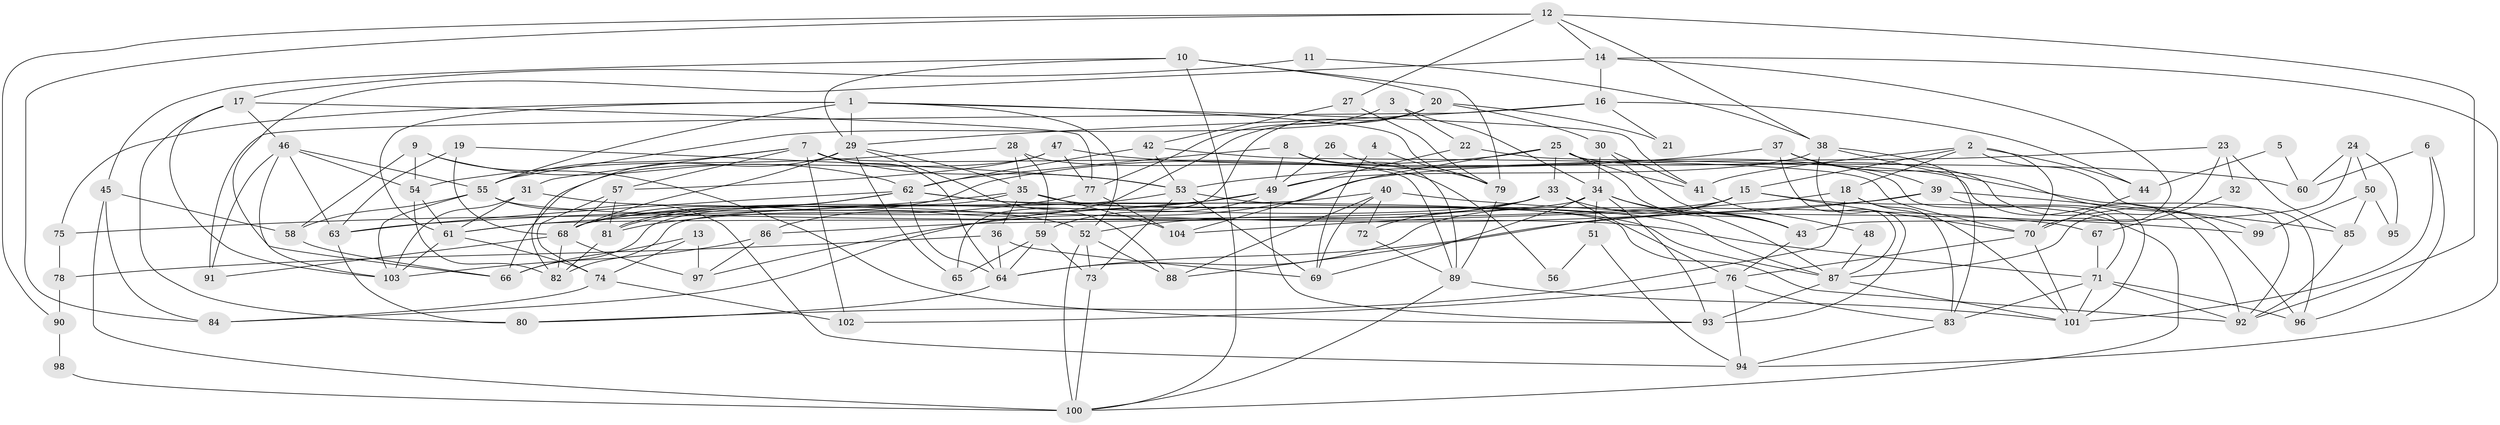 // original degree distribution, {5: 0.1891891891891892, 3: 0.27702702702702703, 4: 0.30405405405405406, 2: 0.10135135135135136, 6: 0.0945945945945946, 7: 0.033783783783783786}
// Generated by graph-tools (version 1.1) at 2025/37/03/04/25 23:37:02]
// undirected, 104 vertices, 246 edges
graph export_dot {
  node [color=gray90,style=filled];
  1;
  2;
  3;
  4;
  5;
  6;
  7;
  8;
  9;
  10;
  11;
  12;
  13;
  14;
  15;
  16;
  17;
  18;
  19;
  20;
  21;
  22;
  23;
  24;
  25;
  26;
  27;
  28;
  29;
  30;
  31;
  32;
  33;
  34;
  35;
  36;
  37;
  38;
  39;
  40;
  41;
  42;
  43;
  44;
  45;
  46;
  47;
  48;
  49;
  50;
  51;
  52;
  53;
  54;
  55;
  56;
  57;
  58;
  59;
  60;
  61;
  62;
  63;
  64;
  65;
  66;
  67;
  68;
  69;
  70;
  71;
  72;
  73;
  74;
  75;
  76;
  77;
  78;
  79;
  80;
  81;
  82;
  83;
  84;
  85;
  86;
  87;
  88;
  89;
  90;
  91;
  92;
  93;
  94;
  95;
  96;
  97;
  98;
  99;
  100;
  101;
  102;
  103;
  104;
  1 -- 29 [weight=1.0];
  1 -- 41 [weight=1.0];
  1 -- 52 [weight=1.0];
  1 -- 55 [weight=1.0];
  1 -- 61 [weight=1.0];
  1 -- 75 [weight=1.0];
  1 -- 79 [weight=1.0];
  2 -- 15 [weight=1.0];
  2 -- 18 [weight=1.0];
  2 -- 41 [weight=1.0];
  2 -- 44 [weight=1.0];
  2 -- 70 [weight=1.0];
  2 -- 96 [weight=1.0];
  3 -- 22 [weight=1.0];
  3 -- 34 [weight=1.0];
  3 -- 77 [weight=1.0];
  4 -- 69 [weight=1.0];
  4 -- 79 [weight=1.0];
  5 -- 44 [weight=1.0];
  5 -- 60 [weight=1.0];
  6 -- 60 [weight=1.0];
  6 -- 96 [weight=1.0];
  6 -- 101 [weight=1.0];
  7 -- 31 [weight=1.0];
  7 -- 53 [weight=1.0];
  7 -- 55 [weight=1.0];
  7 -- 57 [weight=1.0];
  7 -- 64 [weight=1.0];
  7 -- 89 [weight=1.0];
  7 -- 102 [weight=1.0];
  8 -- 49 [weight=1.0];
  8 -- 62 [weight=1.0];
  8 -- 71 [weight=1.0];
  8 -- 89 [weight=1.0];
  9 -- 54 [weight=1.0];
  9 -- 58 [weight=1.0];
  9 -- 62 [weight=1.0];
  9 -- 93 [weight=1.0];
  10 -- 20 [weight=1.0];
  10 -- 29 [weight=1.0];
  10 -- 45 [weight=1.0];
  10 -- 79 [weight=1.0];
  10 -- 100 [weight=1.0];
  11 -- 17 [weight=1.0];
  11 -- 38 [weight=1.0];
  12 -- 14 [weight=1.0];
  12 -- 27 [weight=1.0];
  12 -- 38 [weight=1.0];
  12 -- 84 [weight=1.0];
  12 -- 90 [weight=1.0];
  12 -- 92 [weight=1.0];
  13 -- 66 [weight=1.0];
  13 -- 74 [weight=1.0];
  13 -- 97 [weight=1.0];
  14 -- 16 [weight=1.0];
  14 -- 66 [weight=1.0];
  14 -- 70 [weight=1.0];
  14 -- 94 [weight=1.0];
  15 -- 64 [weight=1.0];
  15 -- 70 [weight=1.0];
  15 -- 86 [weight=1.0];
  15 -- 88 [weight=1.0];
  15 -- 100 [weight=1.0];
  16 -- 21 [weight=1.0];
  16 -- 29 [weight=1.0];
  16 -- 44 [weight=1.0];
  16 -- 91 [weight=1.0];
  17 -- 46 [weight=1.0];
  17 -- 77 [weight=1.0];
  17 -- 80 [weight=1.0];
  17 -- 103 [weight=1.0];
  18 -- 80 [weight=1.0];
  18 -- 83 [weight=1.0];
  18 -- 101 [weight=1.0];
  18 -- 104 [weight=1.0];
  19 -- 53 [weight=1.0];
  19 -- 63 [weight=1.0];
  19 -- 68 [weight=1.0];
  20 -- 21 [weight=1.0];
  20 -- 30 [weight=1.0];
  20 -- 55 [weight=1.0];
  20 -- 65 [weight=1.0];
  20 -- 86 [weight=1.0];
  22 -- 49 [weight=1.0];
  22 -- 92 [weight=1.0];
  23 -- 32 [weight=1.0];
  23 -- 85 [weight=1.0];
  23 -- 87 [weight=1.0];
  23 -- 97 [weight=1.0];
  24 -- 43 [weight=1.0];
  24 -- 50 [weight=1.0];
  24 -- 60 [weight=1.0];
  24 -- 95 [weight=1.0];
  25 -- 33 [weight=1.0];
  25 -- 41 [weight=1.0];
  25 -- 43 [weight=1.0];
  25 -- 81 [weight=1.0];
  25 -- 96 [weight=1.0];
  25 -- 104 [weight=1.0];
  26 -- 49 [weight=1.0];
  26 -- 79 [weight=1.0];
  27 -- 42 [weight=1.0];
  27 -- 79 [weight=1.0];
  28 -- 35 [weight=1.0];
  28 -- 54 [weight=1.0];
  28 -- 56 [weight=1.0];
  28 -- 59 [weight=1.0];
  29 -- 35 [weight=1.0];
  29 -- 65 [weight=1.0];
  29 -- 68 [weight=1.0];
  29 -- 82 [weight=1.0];
  29 -- 88 [weight=1.0];
  30 -- 34 [weight=1.0];
  30 -- 41 [weight=1.0];
  30 -- 43 [weight=1.0];
  31 -- 52 [weight=1.0];
  31 -- 61 [weight=1.0];
  31 -- 103 [weight=1.0];
  32 -- 67 [weight=1.0];
  33 -- 43 [weight=1.0];
  33 -- 52 [weight=1.0];
  33 -- 68 [weight=1.0];
  33 -- 72 [weight=1.0];
  33 -- 76 [weight=1.0];
  34 -- 43 [weight=1.0];
  34 -- 51 [weight=1.0];
  34 -- 61 [weight=1.0];
  34 -- 69 [weight=1.0];
  34 -- 87 [weight=1.0];
  34 -- 93 [weight=1.0];
  35 -- 36 [weight=1.0];
  35 -- 66 [weight=1.0];
  35 -- 75 [weight=1.0];
  35 -- 87 [weight=1.0];
  35 -- 104 [weight=1.0];
  36 -- 64 [weight=1.0];
  36 -- 69 [weight=1.0];
  36 -- 78 [weight=1.0];
  37 -- 39 [weight=1.0];
  37 -- 53 [weight=1.0];
  37 -- 87 [weight=1.0];
  37 -- 99 [weight=1.0];
  38 -- 49 [weight=1.0];
  38 -- 83 [weight=1.0];
  38 -- 92 [weight=1.0];
  38 -- 93 [weight=1.0];
  39 -- 63 [weight=1.0];
  39 -- 64 [weight=1.0];
  39 -- 85 [weight=1.0];
  39 -- 101 [weight=2.0];
  40 -- 69 [weight=1.0];
  40 -- 72 [weight=2.0];
  40 -- 82 [weight=1.0];
  40 -- 88 [weight=1.0];
  40 -- 99 [weight=1.0];
  41 -- 48 [weight=2.0];
  42 -- 53 [weight=1.0];
  42 -- 62 [weight=1.0];
  42 -- 70 [weight=1.0];
  43 -- 76 [weight=1.0];
  44 -- 70 [weight=1.0];
  45 -- 58 [weight=1.0];
  45 -- 84 [weight=1.0];
  45 -- 100 [weight=1.0];
  46 -- 54 [weight=1.0];
  46 -- 55 [weight=1.0];
  46 -- 63 [weight=1.0];
  46 -- 91 [weight=1.0];
  46 -- 103 [weight=1.0];
  47 -- 57 [weight=1.0];
  47 -- 60 [weight=1.0];
  47 -- 66 [weight=1.0];
  47 -- 77 [weight=1.0];
  48 -- 87 [weight=1.0];
  49 -- 59 [weight=1.0];
  49 -- 61 [weight=1.0];
  49 -- 84 [weight=1.0];
  49 -- 93 [weight=1.0];
  50 -- 85 [weight=1.0];
  50 -- 95 [weight=1.0];
  50 -- 99 [weight=1.0];
  51 -- 56 [weight=1.0];
  51 -- 94 [weight=1.0];
  52 -- 73 [weight=1.0];
  52 -- 88 [weight=1.0];
  52 -- 100 [weight=1.0];
  53 -- 68 [weight=1.0];
  53 -- 69 [weight=1.0];
  53 -- 73 [weight=1.0];
  53 -- 87 [weight=1.0];
  54 -- 61 [weight=1.0];
  54 -- 82 [weight=1.0];
  55 -- 58 [weight=1.0];
  55 -- 71 [weight=1.0];
  55 -- 94 [weight=1.0];
  55 -- 103 [weight=1.0];
  57 -- 68 [weight=1.0];
  57 -- 74 [weight=1.0];
  57 -- 81 [weight=1.0];
  58 -- 66 [weight=1.0];
  59 -- 64 [weight=1.0];
  59 -- 65 [weight=1.0];
  59 -- 73 [weight=1.0];
  61 -- 74 [weight=1.0];
  61 -- 103 [weight=1.0];
  62 -- 63 [weight=1.0];
  62 -- 64 [weight=1.0];
  62 -- 67 [weight=1.0];
  62 -- 68 [weight=1.0];
  62 -- 81 [weight=1.0];
  62 -- 92 [weight=1.0];
  63 -- 80 [weight=1.0];
  64 -- 80 [weight=1.0];
  67 -- 71 [weight=1.0];
  68 -- 82 [weight=1.0];
  68 -- 91 [weight=1.0];
  68 -- 97 [weight=1.0];
  70 -- 76 [weight=1.0];
  70 -- 101 [weight=1.0];
  71 -- 83 [weight=1.0];
  71 -- 92 [weight=1.0];
  71 -- 96 [weight=1.0];
  71 -- 101 [weight=1.0];
  72 -- 89 [weight=1.0];
  73 -- 100 [weight=1.0];
  74 -- 84 [weight=1.0];
  74 -- 102 [weight=1.0];
  75 -- 78 [weight=1.0];
  76 -- 83 [weight=1.0];
  76 -- 94 [weight=1.0];
  76 -- 102 [weight=1.0];
  77 -- 81 [weight=1.0];
  77 -- 104 [weight=1.0];
  78 -- 90 [weight=1.0];
  79 -- 89 [weight=1.0];
  81 -- 82 [weight=1.0];
  83 -- 94 [weight=1.0];
  85 -- 92 [weight=1.0];
  86 -- 97 [weight=1.0];
  86 -- 103 [weight=2.0];
  87 -- 93 [weight=1.0];
  87 -- 101 [weight=1.0];
  89 -- 100 [weight=1.0];
  89 -- 101 [weight=1.0];
  90 -- 98 [weight=1.0];
  98 -- 100 [weight=2.0];
}

